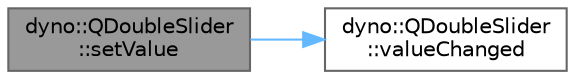 digraph "dyno::QDoubleSlider::setValue"
{
 // LATEX_PDF_SIZE
  bgcolor="transparent";
  edge [fontname=Helvetica,fontsize=10,labelfontname=Helvetica,labelfontsize=10];
  node [fontname=Helvetica,fontsize=10,shape=box,height=0.2,width=0.4];
  rankdir="LR";
  Node1 [id="Node000001",label="dyno::QDoubleSlider\l::setValue",height=0.2,width=0.4,color="gray40", fillcolor="grey60", style="filled", fontcolor="black",tooltip=" "];
  Node1 -> Node2 [id="edge1_Node000001_Node000002",color="steelblue1",style="solid",tooltip=" "];
  Node2 [id="Node000002",label="dyno::QDoubleSlider\l::valueChanged",height=0.2,width=0.4,color="grey40", fillcolor="white", style="filled",URL="$classdyno_1_1_q_double_slider.html#af2adf379920734610944b33aa73987f6",tooltip=" "];
}
